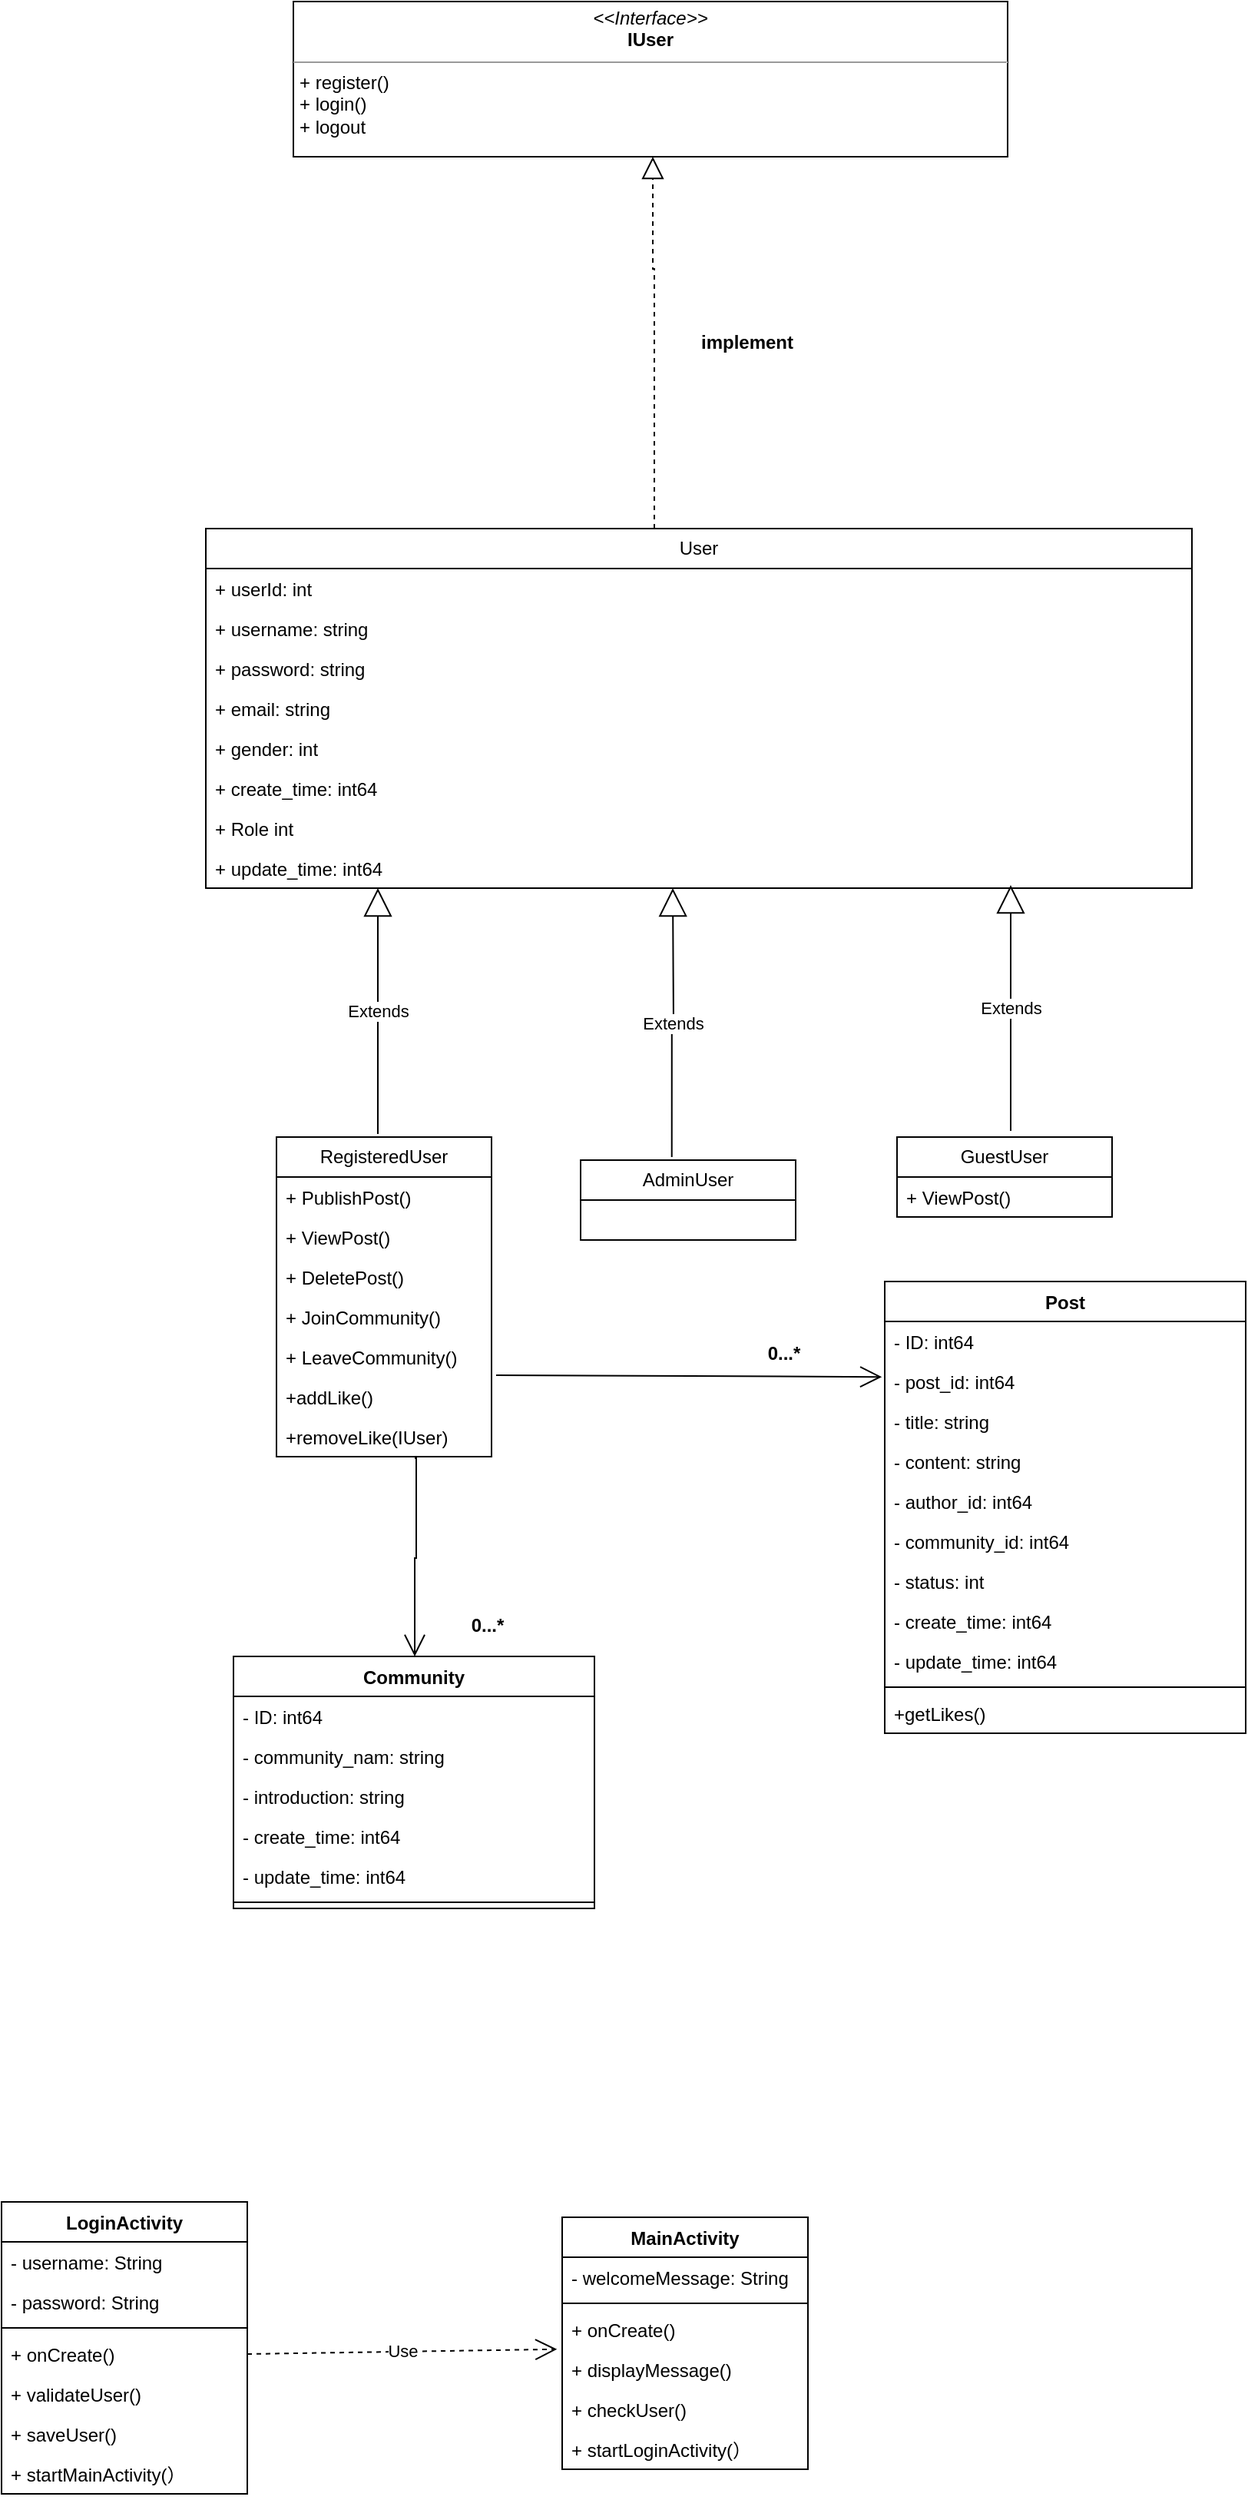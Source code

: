 <mxfile version="24.4.15" type="github">
  <diagram name="第 1 页" id="l2h5RdTjPwFaGFu6QY_Q">
    <mxGraphModel dx="1327" dy="1499" grid="0" gridSize="10" guides="1" tooltips="1" connect="1" arrows="1" fold="1" page="0" pageScale="1" pageWidth="827" pageHeight="1169" math="0" shadow="0">
      <root>
        <mxCell id="0" />
        <mxCell id="1" parent="0" />
        <mxCell id="Rwh71tuua4qRM5UcR0Sb-6" value=" RegisteredUser " style="swimlane;fontStyle=0;childLayout=stackLayout;horizontal=1;startSize=26;fillColor=none;horizontalStack=0;resizeParent=1;resizeParentMax=0;resizeLast=0;collapsible=1;marginBottom=0;whiteSpace=wrap;html=1;" parent="1" vertex="1">
          <mxGeometry x="-55" y="114" width="140" height="208" as="geometry" />
        </mxCell>
        <mxCell id="Rwh71tuua4qRM5UcR0Sb-54" value="+ PublishPost()" style="text;strokeColor=none;fillColor=none;align=left;verticalAlign=top;spacingLeft=4;spacingRight=4;overflow=hidden;rotatable=0;points=[[0,0.5],[1,0.5]];portConstraint=eastwest;whiteSpace=wrap;html=1;" parent="Rwh71tuua4qRM5UcR0Sb-6" vertex="1">
          <mxGeometry y="26" width="140" height="26" as="geometry" />
        </mxCell>
        <mxCell id="Rwh71tuua4qRM5UcR0Sb-74" value="+ ViewPost()" style="text;strokeColor=none;fillColor=none;align=left;verticalAlign=top;spacingLeft=4;spacingRight=4;overflow=hidden;rotatable=0;points=[[0,0.5],[1,0.5]];portConstraint=eastwest;whiteSpace=wrap;html=1;" parent="Rwh71tuua4qRM5UcR0Sb-6" vertex="1">
          <mxGeometry y="52" width="140" height="26" as="geometry" />
        </mxCell>
        <mxCell id="Rwh71tuua4qRM5UcR0Sb-73" value="+ DeletePost()" style="text;strokeColor=none;fillColor=none;align=left;verticalAlign=top;spacingLeft=4;spacingRight=4;overflow=hidden;rotatable=0;points=[[0,0.5],[1,0.5]];portConstraint=eastwest;whiteSpace=wrap;html=1;" parent="Rwh71tuua4qRM5UcR0Sb-6" vertex="1">
          <mxGeometry y="78" width="140" height="26" as="geometry" />
        </mxCell>
        <mxCell id="Rwh71tuua4qRM5UcR0Sb-50" value="+ JoinCommunity()" style="text;strokeColor=none;fillColor=none;align=left;verticalAlign=top;spacingLeft=4;spacingRight=4;overflow=hidden;rotatable=0;points=[[0,0.5],[1,0.5]];portConstraint=eastwest;whiteSpace=wrap;html=1;" parent="Rwh71tuua4qRM5UcR0Sb-6" vertex="1">
          <mxGeometry y="104" width="140" height="26" as="geometry" />
        </mxCell>
        <mxCell id="Rwh71tuua4qRM5UcR0Sb-75" value="+ LeaveCommunity()" style="text;strokeColor=none;fillColor=none;align=left;verticalAlign=top;spacingLeft=4;spacingRight=4;overflow=hidden;rotatable=0;points=[[0,0.5],[1,0.5]];portConstraint=eastwest;whiteSpace=wrap;html=1;" parent="Rwh71tuua4qRM5UcR0Sb-6" vertex="1">
          <mxGeometry y="130" width="140" height="26" as="geometry" />
        </mxCell>
        <mxCell id="Rwh71tuua4qRM5UcR0Sb-71" value="+addLike()" style="text;strokeColor=none;fillColor=none;align=left;verticalAlign=top;spacingLeft=4;spacingRight=4;overflow=hidden;rotatable=0;points=[[0,0.5],[1,0.5]];portConstraint=eastwest;whiteSpace=wrap;html=1;" parent="Rwh71tuua4qRM5UcR0Sb-6" vertex="1">
          <mxGeometry y="156" width="140" height="26" as="geometry" />
        </mxCell>
        <mxCell id="Rwh71tuua4qRM5UcR0Sb-70" value="+removeLike(IUser)" style="text;strokeColor=none;fillColor=none;align=left;verticalAlign=top;spacingLeft=4;spacingRight=4;overflow=hidden;rotatable=0;points=[[0,0.5],[1,0.5]];portConstraint=eastwest;whiteSpace=wrap;html=1;" parent="Rwh71tuua4qRM5UcR0Sb-6" vertex="1">
          <mxGeometry y="182" width="140" height="26" as="geometry" />
        </mxCell>
        <mxCell id="Rwh71tuua4qRM5UcR0Sb-10" value="AdminUser      " style="swimlane;fontStyle=0;childLayout=stackLayout;horizontal=1;startSize=26;fillColor=none;horizontalStack=0;resizeParent=1;resizeParentMax=0;resizeLast=0;collapsible=1;marginBottom=0;whiteSpace=wrap;html=1;" parent="1" vertex="1">
          <mxGeometry x="143" y="129" width="140" height="52" as="geometry" />
        </mxCell>
        <mxCell id="Rwh71tuua4qRM5UcR0Sb-14" value="&lt;p style=&quot;margin:0px;margin-top:4px;text-align:center;&quot;&gt;&lt;i&gt;&amp;lt;&amp;lt;Interface&amp;gt;&amp;gt;&lt;/i&gt;&lt;br&gt;&lt;b&gt;IUser&lt;/b&gt;&lt;/p&gt;&lt;hr size=&quot;1&quot;&gt;&lt;p style=&quot;margin:0px;margin-left:4px;&quot;&gt;+&amp;nbsp;register()&lt;br&gt;+ login()&lt;/p&gt;&lt;p style=&quot;margin:0px;margin-left:4px;&quot;&gt;+ logout&lt;br&gt;&lt;/p&gt;" style="verticalAlign=top;align=left;overflow=fill;fontSize=12;fontFamily=Helvetica;html=1;whiteSpace=wrap;" parent="1" vertex="1">
          <mxGeometry x="-44" y="-625" width="465" height="101" as="geometry" />
        </mxCell>
        <mxCell id="Rwh71tuua4qRM5UcR0Sb-23" value="Community   " style="swimlane;fontStyle=1;align=center;verticalAlign=top;childLayout=stackLayout;horizontal=1;startSize=26;horizontalStack=0;resizeParent=1;resizeParentMax=0;resizeLast=0;collapsible=1;marginBottom=0;whiteSpace=wrap;html=1;" parent="1" vertex="1">
          <mxGeometry x="-83" y="452" width="235" height="164" as="geometry" />
        </mxCell>
        <mxCell id="Rwh71tuua4qRM5UcR0Sb-24" value="- ID: int64" style="text;strokeColor=none;fillColor=none;align=left;verticalAlign=top;spacingLeft=4;spacingRight=4;overflow=hidden;rotatable=0;points=[[0,0.5],[1,0.5]];portConstraint=eastwest;whiteSpace=wrap;html=1;" parent="Rwh71tuua4qRM5UcR0Sb-23" vertex="1">
          <mxGeometry y="26" width="235" height="26" as="geometry" />
        </mxCell>
        <mxCell id="Rwh71tuua4qRM5UcR0Sb-28" value="-&amp;nbsp;community_nam&lt;span style=&quot;background-color: initial;&quot;&gt;: string&lt;/span&gt;" style="text;strokeColor=none;fillColor=none;align=left;verticalAlign=top;spacingLeft=4;spacingRight=4;overflow=hidden;rotatable=0;points=[[0,0.5],[1,0.5]];portConstraint=eastwest;whiteSpace=wrap;html=1;" parent="Rwh71tuua4qRM5UcR0Sb-23" vertex="1">
          <mxGeometry y="52" width="235" height="26" as="geometry" />
        </mxCell>
        <mxCell id="Rwh71tuua4qRM5UcR0Sb-29" value="-&amp;nbsp;introduction&lt;span style=&quot;background-color: initial;&quot;&gt;: string&lt;/span&gt;" style="text;strokeColor=none;fillColor=none;align=left;verticalAlign=top;spacingLeft=4;spacingRight=4;overflow=hidden;rotatable=0;points=[[0,0.5],[1,0.5]];portConstraint=eastwest;whiteSpace=wrap;html=1;" parent="Rwh71tuua4qRM5UcR0Sb-23" vertex="1">
          <mxGeometry y="78" width="235" height="26" as="geometry" />
        </mxCell>
        <mxCell id="Rwh71tuua4qRM5UcR0Sb-30" value="-&amp;nbsp;create_time&lt;span style=&quot;background-color: initial;&quot;&gt;: int64&lt;/span&gt;" style="text;strokeColor=none;fillColor=none;align=left;verticalAlign=top;spacingLeft=4;spacingRight=4;overflow=hidden;rotatable=0;points=[[0,0.5],[1,0.5]];portConstraint=eastwest;whiteSpace=wrap;html=1;" parent="Rwh71tuua4qRM5UcR0Sb-23" vertex="1">
          <mxGeometry y="104" width="235" height="26" as="geometry" />
        </mxCell>
        <mxCell id="Rwh71tuua4qRM5UcR0Sb-32" value="-&amp;nbsp;update_time&lt;span style=&quot;background-color: initial;&quot;&gt;:&amp;nbsp;&lt;/span&gt;int64" style="text;strokeColor=none;fillColor=none;align=left;verticalAlign=top;spacingLeft=4;spacingRight=4;overflow=hidden;rotatable=0;points=[[0,0.5],[1,0.5]];portConstraint=eastwest;whiteSpace=wrap;html=1;" parent="Rwh71tuua4qRM5UcR0Sb-23" vertex="1">
          <mxGeometry y="130" width="235" height="26" as="geometry" />
        </mxCell>
        <mxCell id="Rwh71tuua4qRM5UcR0Sb-25" value="" style="line;strokeWidth=1;fillColor=none;align=left;verticalAlign=middle;spacingTop=-1;spacingLeft=3;spacingRight=3;rotatable=0;labelPosition=right;points=[];portConstraint=eastwest;strokeColor=inherit;" parent="Rwh71tuua4qRM5UcR0Sb-23" vertex="1">
          <mxGeometry y="156" width="235" height="8" as="geometry" />
        </mxCell>
        <mxCell id="Rwh71tuua4qRM5UcR0Sb-37" value="Post        " style="swimlane;fontStyle=1;align=center;verticalAlign=top;childLayout=stackLayout;horizontal=1;startSize=26;horizontalStack=0;resizeParent=1;resizeParentMax=0;resizeLast=0;collapsible=1;marginBottom=0;whiteSpace=wrap;html=1;" parent="1" vertex="1">
          <mxGeometry x="341" y="208" width="235" height="294" as="geometry" />
        </mxCell>
        <mxCell id="Rwh71tuua4qRM5UcR0Sb-38" value="- ID: int64" style="text;strokeColor=none;fillColor=none;align=left;verticalAlign=top;spacingLeft=4;spacingRight=4;overflow=hidden;rotatable=0;points=[[0,0.5],[1,0.5]];portConstraint=eastwest;whiteSpace=wrap;html=1;" parent="Rwh71tuua4qRM5UcR0Sb-37" vertex="1">
          <mxGeometry y="26" width="235" height="26" as="geometry" />
        </mxCell>
        <mxCell id="Rwh71tuua4qRM5UcR0Sb-39" value="-&amp;nbsp;post_id&lt;span style=&quot;background-color: initial;&quot;&gt;: int64&lt;/span&gt;" style="text;strokeColor=none;fillColor=none;align=left;verticalAlign=top;spacingLeft=4;spacingRight=4;overflow=hidden;rotatable=0;points=[[0,0.5],[1,0.5]];portConstraint=eastwest;whiteSpace=wrap;html=1;" parent="Rwh71tuua4qRM5UcR0Sb-37" vertex="1">
          <mxGeometry y="52" width="235" height="26" as="geometry" />
        </mxCell>
        <mxCell id="Rwh71tuua4qRM5UcR0Sb-40" value="-&amp;nbsp;title&lt;span style=&quot;background-color: initial;&quot;&gt;: string&lt;/span&gt;" style="text;strokeColor=none;fillColor=none;align=left;verticalAlign=top;spacingLeft=4;spacingRight=4;overflow=hidden;rotatable=0;points=[[0,0.5],[1,0.5]];portConstraint=eastwest;whiteSpace=wrap;html=1;" parent="Rwh71tuua4qRM5UcR0Sb-37" vertex="1">
          <mxGeometry y="78" width="235" height="26" as="geometry" />
        </mxCell>
        <mxCell id="Rwh71tuua4qRM5UcR0Sb-41" value="-&amp;nbsp;content&lt;span style=&quot;background-color: initial;&quot;&gt;: string&lt;/span&gt;" style="text;strokeColor=none;fillColor=none;align=left;verticalAlign=top;spacingLeft=4;spacingRight=4;overflow=hidden;rotatable=0;points=[[0,0.5],[1,0.5]];portConstraint=eastwest;whiteSpace=wrap;html=1;" parent="Rwh71tuua4qRM5UcR0Sb-37" vertex="1">
          <mxGeometry y="104" width="235" height="26" as="geometry" />
        </mxCell>
        <mxCell id="Rwh71tuua4qRM5UcR0Sb-42" value="-&amp;nbsp;author_id&lt;span style=&quot;background-color: initial;&quot;&gt;:&amp;nbsp;&lt;/span&gt;&lt;span style=&quot;background-color: initial;&quot;&gt;int64&lt;/span&gt;" style="text;strokeColor=none;fillColor=none;align=left;verticalAlign=top;spacingLeft=4;spacingRight=4;overflow=hidden;rotatable=0;points=[[0,0.5],[1,0.5]];portConstraint=eastwest;whiteSpace=wrap;html=1;" parent="Rwh71tuua4qRM5UcR0Sb-37" vertex="1">
          <mxGeometry y="130" width="235" height="26" as="geometry" />
        </mxCell>
        <mxCell id="Rwh71tuua4qRM5UcR0Sb-46" value="-&amp;nbsp;community_id&lt;span style=&quot;background-color: initial;&quot;&gt;:&amp;nbsp;&lt;/span&gt;int64" style="text;strokeColor=none;fillColor=none;align=left;verticalAlign=top;spacingLeft=4;spacingRight=4;overflow=hidden;rotatable=0;points=[[0,0.5],[1,0.5]];portConstraint=eastwest;whiteSpace=wrap;html=1;" parent="Rwh71tuua4qRM5UcR0Sb-37" vertex="1">
          <mxGeometry y="156" width="235" height="26" as="geometry" />
        </mxCell>
        <mxCell id="Rwh71tuua4qRM5UcR0Sb-47" value="-&amp;nbsp;status&lt;span style=&quot;background-color: initial;&quot;&gt;: int&lt;/span&gt;" style="text;strokeColor=none;fillColor=none;align=left;verticalAlign=top;spacingLeft=4;spacingRight=4;overflow=hidden;rotatable=0;points=[[0,0.5],[1,0.5]];portConstraint=eastwest;whiteSpace=wrap;html=1;" parent="Rwh71tuua4qRM5UcR0Sb-37" vertex="1">
          <mxGeometry y="182" width="235" height="26" as="geometry" />
        </mxCell>
        <mxCell id="Rwh71tuua4qRM5UcR0Sb-48" value="-&amp;nbsp;create_time&lt;span style=&quot;background-color: initial;&quot;&gt;: int64&lt;/span&gt;" style="text;strokeColor=none;fillColor=none;align=left;verticalAlign=top;spacingLeft=4;spacingRight=4;overflow=hidden;rotatable=0;points=[[0,0.5],[1,0.5]];portConstraint=eastwest;whiteSpace=wrap;html=1;" parent="Rwh71tuua4qRM5UcR0Sb-37" vertex="1">
          <mxGeometry y="208" width="235" height="26" as="geometry" />
        </mxCell>
        <mxCell id="Rwh71tuua4qRM5UcR0Sb-49" value="-&amp;nbsp;update_time&lt;span style=&quot;background-color: initial;&quot;&gt;:&amp;nbsp;&lt;/span&gt;int64" style="text;strokeColor=none;fillColor=none;align=left;verticalAlign=top;spacingLeft=4;spacingRight=4;overflow=hidden;rotatable=0;points=[[0,0.5],[1,0.5]];portConstraint=eastwest;whiteSpace=wrap;html=1;" parent="Rwh71tuua4qRM5UcR0Sb-37" vertex="1">
          <mxGeometry y="234" width="235" height="26" as="geometry" />
        </mxCell>
        <mxCell id="Rwh71tuua4qRM5UcR0Sb-43" value="" style="line;strokeWidth=1;fillColor=none;align=left;verticalAlign=middle;spacingTop=-1;spacingLeft=3;spacingRight=3;rotatable=0;labelPosition=right;points=[];portConstraint=eastwest;strokeColor=inherit;" parent="Rwh71tuua4qRM5UcR0Sb-37" vertex="1">
          <mxGeometry y="260" width="235" height="8" as="geometry" />
        </mxCell>
        <mxCell id="Rwh71tuua4qRM5UcR0Sb-53" value="+getLikes() " style="text;strokeColor=none;fillColor=none;align=left;verticalAlign=top;spacingLeft=4;spacingRight=4;overflow=hidden;rotatable=0;points=[[0,0.5],[1,0.5]];portConstraint=eastwest;whiteSpace=wrap;html=1;" parent="Rwh71tuua4qRM5UcR0Sb-37" vertex="1">
          <mxGeometry y="268" width="235" height="26" as="geometry" />
        </mxCell>
        <mxCell id="Rwh71tuua4qRM5UcR0Sb-58" value="GuestUser" style="swimlane;fontStyle=0;childLayout=stackLayout;horizontal=1;startSize=26;fillColor=none;horizontalStack=0;resizeParent=1;resizeParentMax=0;resizeLast=0;collapsible=1;marginBottom=0;whiteSpace=wrap;html=1;" parent="1" vertex="1">
          <mxGeometry x="349" y="114" width="140" height="52" as="geometry" />
        </mxCell>
        <mxCell id="Rwh71tuua4qRM5UcR0Sb-72" value="+ ViewPost()" style="text;strokeColor=none;fillColor=none;align=left;verticalAlign=top;spacingLeft=4;spacingRight=4;overflow=hidden;rotatable=0;points=[[0,0.5],[1,0.5]];portConstraint=eastwest;whiteSpace=wrap;html=1;" parent="Rwh71tuua4qRM5UcR0Sb-58" vertex="1">
          <mxGeometry y="26" width="140" height="26" as="geometry" />
        </mxCell>
        <mxCell id="Rwh71tuua4qRM5UcR0Sb-68" value="Extends" style="endArrow=block;endSize=16;endFill=0;html=1;rounded=0;edgeStyle=orthogonalEdgeStyle;exitX=0.424;exitY=-0.039;exitDx=0;exitDy=0;exitPerimeter=0;entryX=0.072;entryY=0.996;entryDx=0;entryDy=0;entryPerimeter=0;" parent="1" source="Rwh71tuua4qRM5UcR0Sb-10" edge="1">
          <mxGeometry width="160" relative="1" as="geometry">
            <mxPoint x="202" y="39" as="sourcePoint" />
            <mxPoint x="203" y="-48" as="targetPoint" />
          </mxGeometry>
        </mxCell>
        <mxCell id="Rwh71tuua4qRM5UcR0Sb-80" value="" style="endArrow=open;endFill=1;endSize=12;html=1;rounded=0;edgeStyle=orthogonalEdgeStyle;" parent="1" target="Rwh71tuua4qRM5UcR0Sb-23" edge="1">
          <mxGeometry width="160" relative="1" as="geometry">
            <mxPoint x="35" y="323" as="sourcePoint" />
            <mxPoint x="204" y="277" as="targetPoint" />
            <Array as="points">
              <mxPoint x="36" y="323" />
              <mxPoint x="36" y="388" />
              <mxPoint x="35" y="388" />
            </Array>
          </mxGeometry>
        </mxCell>
        <mxCell id="Rwh71tuua4qRM5UcR0Sb-82" value="0...*" style="text;align=center;fontStyle=1;verticalAlign=middle;spacingLeft=3;spacingRight=3;strokeColor=none;rotatable=0;points=[[0,0.5],[1,0.5]];portConstraint=eastwest;html=1;" parent="1" vertex="1">
          <mxGeometry x="42" y="419" width="80" height="26" as="geometry" />
        </mxCell>
        <mxCell id="Rwh71tuua4qRM5UcR0Sb-83" value="" style="endArrow=open;endFill=1;endSize=12;html=1;rounded=0;edgeStyle=orthogonalEdgeStyle;entryX=-0.008;entryY=0.389;entryDx=0;entryDy=0;entryPerimeter=0;" parent="1" target="Rwh71tuua4qRM5UcR0Sb-39" edge="1">
          <mxGeometry width="160" relative="1" as="geometry">
            <mxPoint x="88" y="269" as="sourcePoint" />
            <mxPoint x="248" y="269" as="targetPoint" />
          </mxGeometry>
        </mxCell>
        <mxCell id="Rwh71tuua4qRM5UcR0Sb-84" value="0...*" style="text;align=center;fontStyle=1;verticalAlign=middle;spacingLeft=3;spacingRight=3;strokeColor=none;rotatable=0;points=[[0,0.5],[1,0.5]];portConstraint=eastwest;html=1;" parent="1" vertex="1">
          <mxGeometry x="235" y="242" width="80" height="26" as="geometry" />
        </mxCell>
        <mxCell id="Rwh71tuua4qRM5UcR0Sb-89" value="User" style="swimlane;fontStyle=0;childLayout=stackLayout;horizontal=1;startSize=26;fillColor=none;horizontalStack=0;resizeParent=1;resizeParentMax=0;resizeLast=0;collapsible=1;marginBottom=0;whiteSpace=wrap;html=1;" parent="1" vertex="1">
          <mxGeometry x="-101" y="-282" width="642" height="234" as="geometry" />
        </mxCell>
        <mxCell id="Rwh71tuua4qRM5UcR0Sb-90" value="+ userId: int" style="text;strokeColor=none;fillColor=none;align=left;verticalAlign=top;spacingLeft=4;spacingRight=4;overflow=hidden;rotatable=0;points=[[0,0.5],[1,0.5]];portConstraint=eastwest;whiteSpace=wrap;html=1;" parent="Rwh71tuua4qRM5UcR0Sb-89" vertex="1">
          <mxGeometry y="26" width="642" height="26" as="geometry" />
        </mxCell>
        <mxCell id="Rwh71tuua4qRM5UcR0Sb-91" value="&lt;div&gt;&lt;span style=&quot;background-color: initial;&quot;&gt;+ username: string&lt;/span&gt;&lt;br&gt;&lt;/div&gt;" style="text;strokeColor=none;fillColor=none;align=left;verticalAlign=top;spacingLeft=4;spacingRight=4;overflow=hidden;rotatable=0;points=[[0,0.5],[1,0.5]];portConstraint=eastwest;whiteSpace=wrap;html=1;" parent="Rwh71tuua4qRM5UcR0Sb-89" vertex="1">
          <mxGeometry y="52" width="642" height="26" as="geometry" />
        </mxCell>
        <mxCell id="Rwh71tuua4qRM5UcR0Sb-92" value="+ password: string" style="text;strokeColor=none;fillColor=none;align=left;verticalAlign=top;spacingLeft=4;spacingRight=4;overflow=hidden;rotatable=0;points=[[0,0.5],[1,0.5]];portConstraint=eastwest;whiteSpace=wrap;html=1;" parent="Rwh71tuua4qRM5UcR0Sb-89" vertex="1">
          <mxGeometry y="78" width="642" height="26" as="geometry" />
        </mxCell>
        <mxCell id="Rwh71tuua4qRM5UcR0Sb-93" value="+ email: string" style="text;strokeColor=none;fillColor=none;align=left;verticalAlign=top;spacingLeft=4;spacingRight=4;overflow=hidden;rotatable=0;points=[[0,0.5],[1,0.5]];portConstraint=eastwest;whiteSpace=wrap;html=1;" parent="Rwh71tuua4qRM5UcR0Sb-89" vertex="1">
          <mxGeometry y="104" width="642" height="26" as="geometry" />
        </mxCell>
        <mxCell id="Rwh71tuua4qRM5UcR0Sb-95" value="+ gender: int" style="text;strokeColor=none;fillColor=none;align=left;verticalAlign=top;spacingLeft=4;spacingRight=4;overflow=hidden;rotatable=0;points=[[0,0.5],[1,0.5]];portConstraint=eastwest;whiteSpace=wrap;html=1;" parent="Rwh71tuua4qRM5UcR0Sb-89" vertex="1">
          <mxGeometry y="130" width="642" height="26" as="geometry" />
        </mxCell>
        <mxCell id="Rwh71tuua4qRM5UcR0Sb-98" value="+ create_time: int64" style="text;strokeColor=none;fillColor=none;align=left;verticalAlign=top;spacingLeft=4;spacingRight=4;overflow=hidden;rotatable=0;points=[[0,0.5],[1,0.5]];portConstraint=eastwest;whiteSpace=wrap;html=1;" parent="Rwh71tuua4qRM5UcR0Sb-89" vertex="1">
          <mxGeometry y="156" width="642" height="26" as="geometry" />
        </mxCell>
        <mxCell id="Rwh71tuua4qRM5UcR0Sb-99" value="+ Role int" style="text;strokeColor=none;fillColor=none;align=left;verticalAlign=top;spacingLeft=4;spacingRight=4;overflow=hidden;rotatable=0;points=[[0,0.5],[1,0.5]];portConstraint=eastwest;whiteSpace=wrap;html=1;" parent="Rwh71tuua4qRM5UcR0Sb-89" vertex="1">
          <mxGeometry y="182" width="642" height="26" as="geometry" />
        </mxCell>
        <mxCell id="Rwh71tuua4qRM5UcR0Sb-97" value="+ update_time: int64" style="text;strokeColor=none;fillColor=none;align=left;verticalAlign=top;spacingLeft=4;spacingRight=4;overflow=hidden;rotatable=0;points=[[0,0.5],[1,0.5]];portConstraint=eastwest;whiteSpace=wrap;html=1;" parent="Rwh71tuua4qRM5UcR0Sb-89" vertex="1">
          <mxGeometry y="208" width="642" height="26" as="geometry" />
        </mxCell>
        <mxCell id="Rwh71tuua4qRM5UcR0Sb-103" value="" style="endArrow=block;dashed=1;endFill=0;endSize=12;html=1;rounded=0;edgeStyle=orthogonalEdgeStyle;" parent="1" edge="1">
          <mxGeometry width="160" relative="1" as="geometry">
            <mxPoint x="191" y="-282" as="sourcePoint" />
            <mxPoint x="190" y="-524" as="targetPoint" />
            <Array as="points">
              <mxPoint x="190" y="-451" />
            </Array>
          </mxGeometry>
        </mxCell>
        <mxCell id="Rwh71tuua4qRM5UcR0Sb-107" value="Extends" style="endArrow=block;endSize=16;endFill=0;html=1;rounded=0;edgeStyle=orthogonalEdgeStyle;exitX=0.424;exitY=-0.039;exitDx=0;exitDy=0;exitPerimeter=0;entryX=0.072;entryY=0.996;entryDx=0;entryDy=0;entryPerimeter=0;" parent="1" edge="1">
          <mxGeometry width="160" relative="1" as="geometry">
            <mxPoint x="423" y="110" as="sourcePoint" />
            <mxPoint x="423" y="-50" as="targetPoint" />
          </mxGeometry>
        </mxCell>
        <mxCell id="Rwh71tuua4qRM5UcR0Sb-108" value="Extends" style="endArrow=block;endSize=16;endFill=0;html=1;rounded=0;edgeStyle=orthogonalEdgeStyle;exitX=0.424;exitY=-0.039;exitDx=0;exitDy=0;exitPerimeter=0;entryX=0.072;entryY=0.996;entryDx=0;entryDy=0;entryPerimeter=0;" parent="1" edge="1">
          <mxGeometry width="160" relative="1" as="geometry">
            <mxPoint x="11" y="112" as="sourcePoint" />
            <mxPoint x="11" y="-48" as="targetPoint" />
          </mxGeometry>
        </mxCell>
        <mxCell id="Rwh71tuua4qRM5UcR0Sb-110" value="implement" style="text;align=center;fontStyle=1;verticalAlign=middle;spacingLeft=3;spacingRight=3;strokeColor=none;rotatable=0;points=[[0,0.5],[1,0.5]];portConstraint=eastwest;html=1;" parent="1" vertex="1">
          <mxGeometry x="211" y="-416" width="80" height="26" as="geometry" />
        </mxCell>
        <mxCell id="4oX10J6-uk3cHR6Wo4nc-22" value="LoginActivity" style="swimlane;fontStyle=1;align=center;verticalAlign=top;childLayout=stackLayout;horizontal=1;startSize=26;horizontalStack=0;resizeParent=1;resizeParentMax=0;resizeLast=0;collapsible=1;marginBottom=0;whiteSpace=wrap;html=1;" vertex="1" parent="1">
          <mxGeometry x="-234" y="807" width="160" height="190" as="geometry" />
        </mxCell>
        <mxCell id="4oX10J6-uk3cHR6Wo4nc-23" value="-&amp;nbsp;username: String&lt;div&gt;&lt;br&gt;&lt;/div&gt;" style="text;strokeColor=none;fillColor=none;align=left;verticalAlign=top;spacingLeft=4;spacingRight=4;overflow=hidden;rotatable=0;points=[[0,0.5],[1,0.5]];portConstraint=eastwest;whiteSpace=wrap;html=1;" vertex="1" parent="4oX10J6-uk3cHR6Wo4nc-22">
          <mxGeometry y="26" width="160" height="26" as="geometry" />
        </mxCell>
        <mxCell id="4oX10J6-uk3cHR6Wo4nc-26" value="- password: String " style="text;strokeColor=none;fillColor=none;align=left;verticalAlign=top;spacingLeft=4;spacingRight=4;overflow=hidden;rotatable=0;points=[[0,0.5],[1,0.5]];portConstraint=eastwest;whiteSpace=wrap;html=1;" vertex="1" parent="4oX10J6-uk3cHR6Wo4nc-22">
          <mxGeometry y="52" width="160" height="26" as="geometry" />
        </mxCell>
        <mxCell id="4oX10J6-uk3cHR6Wo4nc-24" value="" style="line;strokeWidth=1;fillColor=none;align=left;verticalAlign=middle;spacingTop=-1;spacingLeft=3;spacingRight=3;rotatable=0;labelPosition=right;points=[];portConstraint=eastwest;strokeColor=inherit;" vertex="1" parent="4oX10J6-uk3cHR6Wo4nc-22">
          <mxGeometry y="78" width="160" height="8" as="geometry" />
        </mxCell>
        <mxCell id="4oX10J6-uk3cHR6Wo4nc-25" value="+ &lt;span class=&quot;hljs-built_in&quot;&gt;onCreate&lt;/span&gt;()" style="text;strokeColor=none;fillColor=none;align=left;verticalAlign=top;spacingLeft=4;spacingRight=4;overflow=hidden;rotatable=0;points=[[0,0.5],[1,0.5]];portConstraint=eastwest;whiteSpace=wrap;html=1;" vertex="1" parent="4oX10J6-uk3cHR6Wo4nc-22">
          <mxGeometry y="86" width="160" height="26" as="geometry" />
        </mxCell>
        <mxCell id="4oX10J6-uk3cHR6Wo4nc-29" value="+&amp;nbsp;&lt;span class=&quot;hljs-built_in&quot;&gt;validateUser&lt;/span&gt;()&amp;nbsp;" style="text;strokeColor=none;fillColor=none;align=left;verticalAlign=top;spacingLeft=4;spacingRight=4;overflow=hidden;rotatable=0;points=[[0,0.5],[1,0.5]];portConstraint=eastwest;whiteSpace=wrap;html=1;" vertex="1" parent="4oX10J6-uk3cHR6Wo4nc-22">
          <mxGeometry y="112" width="160" height="26" as="geometry" />
        </mxCell>
        <mxCell id="4oX10J6-uk3cHR6Wo4nc-28" value="+ &lt;span class=&quot;hljs-built_in&quot;&gt;saveUser&lt;/span&gt;()&amp;nbsp;&amp;nbsp;" style="text;strokeColor=none;fillColor=none;align=left;verticalAlign=top;spacingLeft=4;spacingRight=4;overflow=hidden;rotatable=0;points=[[0,0.5],[1,0.5]];portConstraint=eastwest;whiteSpace=wrap;html=1;" vertex="1" parent="4oX10J6-uk3cHR6Wo4nc-22">
          <mxGeometry y="138" width="160" height="26" as="geometry" />
        </mxCell>
        <mxCell id="4oX10J6-uk3cHR6Wo4nc-27" value="+ &lt;span class=&quot;hljs-built_in&quot;&gt;startMainActivity&lt;/span&gt;(）" style="text;strokeColor=none;fillColor=none;align=left;verticalAlign=top;spacingLeft=4;spacingRight=4;overflow=hidden;rotatable=0;points=[[0,0.5],[1,0.5]];portConstraint=eastwest;whiteSpace=wrap;html=1;" vertex="1" parent="4oX10J6-uk3cHR6Wo4nc-22">
          <mxGeometry y="164" width="160" height="26" as="geometry" />
        </mxCell>
        <mxCell id="4oX10J6-uk3cHR6Wo4nc-30" value="MainActivity" style="swimlane;fontStyle=1;align=center;verticalAlign=top;childLayout=stackLayout;horizontal=1;startSize=26;horizontalStack=0;resizeParent=1;resizeParentMax=0;resizeLast=0;collapsible=1;marginBottom=0;whiteSpace=wrap;html=1;" vertex="1" parent="1">
          <mxGeometry x="131" y="817" width="160" height="164" as="geometry" />
        </mxCell>
        <mxCell id="4oX10J6-uk3cHR6Wo4nc-31" value="&lt;div&gt;- welcomeMessage: String&amp;nbsp;&lt;br&gt;&lt;/div&gt;" style="text;strokeColor=none;fillColor=none;align=left;verticalAlign=top;spacingLeft=4;spacingRight=4;overflow=hidden;rotatable=0;points=[[0,0.5],[1,0.5]];portConstraint=eastwest;whiteSpace=wrap;html=1;" vertex="1" parent="4oX10J6-uk3cHR6Wo4nc-30">
          <mxGeometry y="26" width="160" height="26" as="geometry" />
        </mxCell>
        <mxCell id="4oX10J6-uk3cHR6Wo4nc-33" value="" style="line;strokeWidth=1;fillColor=none;align=left;verticalAlign=middle;spacingTop=-1;spacingLeft=3;spacingRight=3;rotatable=0;labelPosition=right;points=[];portConstraint=eastwest;strokeColor=inherit;" vertex="1" parent="4oX10J6-uk3cHR6Wo4nc-30">
          <mxGeometry y="52" width="160" height="8" as="geometry" />
        </mxCell>
        <mxCell id="4oX10J6-uk3cHR6Wo4nc-34" value="+ &lt;span class=&quot;hljs-built_in&quot;&gt;onCreate&lt;/span&gt;()" style="text;strokeColor=none;fillColor=none;align=left;verticalAlign=top;spacingLeft=4;spacingRight=4;overflow=hidden;rotatable=0;points=[[0,0.5],[1,0.5]];portConstraint=eastwest;whiteSpace=wrap;html=1;" vertex="1" parent="4oX10J6-uk3cHR6Wo4nc-30">
          <mxGeometry y="60" width="160" height="26" as="geometry" />
        </mxCell>
        <mxCell id="4oX10J6-uk3cHR6Wo4nc-35" value="+ &lt;span class=&quot;hljs-built_in&quot;&gt;displayMessage&lt;/span&gt;()" style="text;strokeColor=none;fillColor=none;align=left;verticalAlign=top;spacingLeft=4;spacingRight=4;overflow=hidden;rotatable=0;points=[[0,0.5],[1,0.5]];portConstraint=eastwest;whiteSpace=wrap;html=1;" vertex="1" parent="4oX10J6-uk3cHR6Wo4nc-30">
          <mxGeometry y="86" width="160" height="26" as="geometry" />
        </mxCell>
        <mxCell id="4oX10J6-uk3cHR6Wo4nc-36" value="+&amp;nbsp;&lt;span class=&quot;hljs-built_in&quot;&gt;checkUser&lt;/span&gt;()&amp;nbsp;&amp;nbsp;&amp;nbsp;" style="text;strokeColor=none;fillColor=none;align=left;verticalAlign=top;spacingLeft=4;spacingRight=4;overflow=hidden;rotatable=0;points=[[0,0.5],[1,0.5]];portConstraint=eastwest;whiteSpace=wrap;html=1;" vertex="1" parent="4oX10J6-uk3cHR6Wo4nc-30">
          <mxGeometry y="112" width="160" height="26" as="geometry" />
        </mxCell>
        <mxCell id="4oX10J6-uk3cHR6Wo4nc-37" value="+ &lt;span class=&quot;hljs-built_in&quot;&gt;startLoginActivity&lt;/span&gt;(）" style="text;strokeColor=none;fillColor=none;align=left;verticalAlign=top;spacingLeft=4;spacingRight=4;overflow=hidden;rotatable=0;points=[[0,0.5],[1,0.5]];portConstraint=eastwest;whiteSpace=wrap;html=1;" vertex="1" parent="4oX10J6-uk3cHR6Wo4nc-30">
          <mxGeometry y="138" width="160" height="26" as="geometry" />
        </mxCell>
        <mxCell id="4oX10J6-uk3cHR6Wo4nc-38" value="Use" style="endArrow=open;endSize=12;dashed=1;html=1;rounded=0;exitX=1;exitY=0.5;exitDx=0;exitDy=0;entryX=-0.021;entryY=0.995;entryDx=0;entryDy=0;entryPerimeter=0;" edge="1" parent="1" source="4oX10J6-uk3cHR6Wo4nc-25" target="4oX10J6-uk3cHR6Wo4nc-34">
          <mxGeometry width="160" relative="1" as="geometry">
            <mxPoint x="-46" y="770" as="sourcePoint" />
            <mxPoint x="114" y="770" as="targetPoint" />
          </mxGeometry>
        </mxCell>
      </root>
    </mxGraphModel>
  </diagram>
</mxfile>
